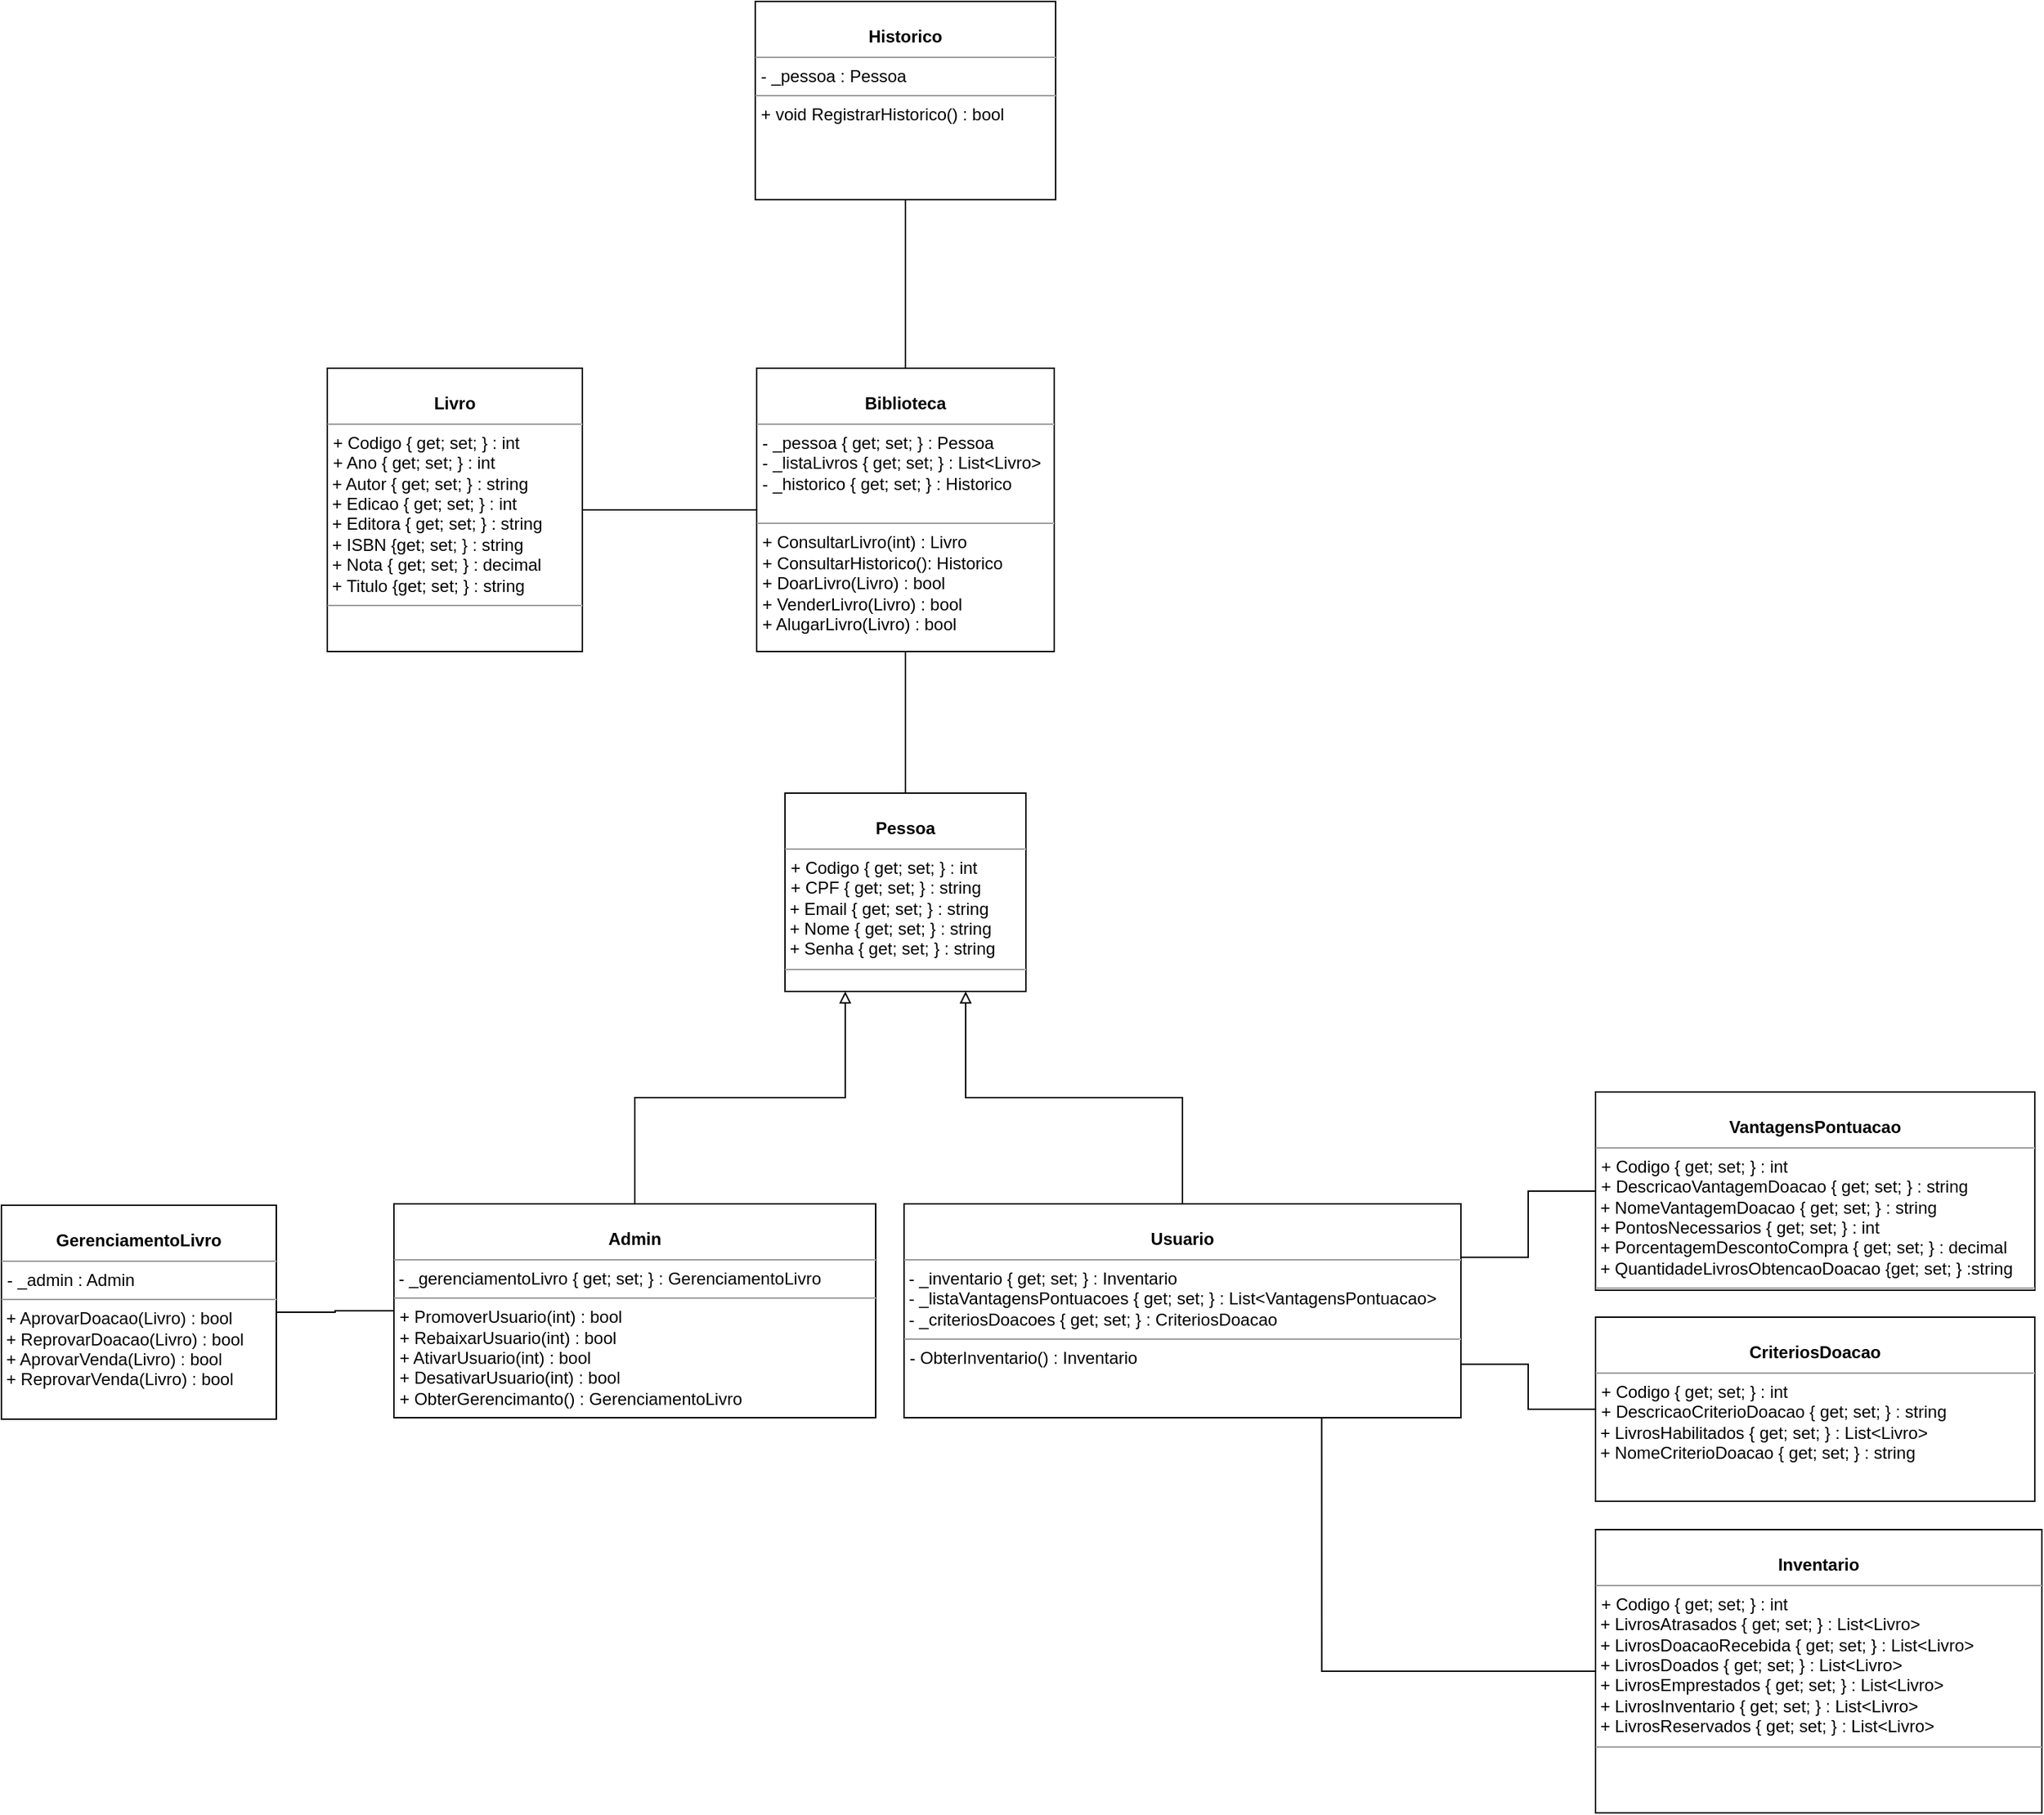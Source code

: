 <mxfile version="20.8.1" type="github">
  <diagram id="C5RBs43oDa-KdzZeNtuy" name="Page-1">
    <mxGraphModel dx="7" dy="794" grid="1" gridSize="10" guides="1" tooltips="1" connect="1" arrows="1" fold="1" page="1" pageScale="1" pageWidth="827" pageHeight="1169" math="0" shadow="0">
      <root>
        <mxCell id="WIyWlLk6GJQsqaUBKTNV-0" />
        <mxCell id="WIyWlLk6GJQsqaUBKTNV-1" parent="WIyWlLk6GJQsqaUBKTNV-0" />
        <mxCell id="RFLqyy4pMrzeT3K8V6dZ-0" value="&lt;p style=&quot;margin:0px;margin-top:4px;text-align:center;&quot;&gt;&lt;br&gt;&lt;b&gt;Biblioteca&lt;/b&gt;&lt;/p&gt;&lt;hr size=&quot;1&quot;&gt;&lt;p style=&quot;margin: 0px 0px 0px 4px;&quot;&gt;- _pessoa { get; set; } : Pessoa&lt;/p&gt;&lt;p style=&quot;margin: 0px 0px 0px 4px;&quot;&gt;- _listaLivros { get; set; } : List&amp;lt;Livro&amp;gt;&lt;/p&gt;&lt;p style=&quot;margin: 0px 0px 0px 4px;&quot;&gt;- _historico { get; set; } : Historico&lt;/p&gt;&lt;br&gt;&lt;hr size=&quot;1&quot;&gt;&lt;p style=&quot;margin:0px;margin-left:4px;&quot;&gt;+ ConsultarLivro(int) : Livro&lt;/p&gt;&lt;p style=&quot;margin:0px;margin-left:4px;&quot;&gt;+ ConsultarHistorico(): Historico&lt;/p&gt;&lt;p style=&quot;margin:0px;margin-left:4px;&quot;&gt;+ DoarLivro(Livro) : bool&lt;/p&gt;&lt;p style=&quot;margin:0px;margin-left:4px;&quot;&gt;+ VenderLivro(Livro) : bool&lt;/p&gt;&lt;p style=&quot;margin:0px;margin-left:4px;&quot;&gt;+ AlugarLivro(Livro) : bool&lt;/p&gt;" style="verticalAlign=top;align=left;overflow=fill;fontSize=12;fontFamily=Helvetica;html=1;rounded=0;shadow=0;comic=0;labelBackgroundColor=none;strokeWidth=1" vertex="1" parent="WIyWlLk6GJQsqaUBKTNV-1">
          <mxGeometry x="1543" y="349" width="210" height="200" as="geometry" />
        </mxCell>
        <mxCell id="RFLqyy4pMrzeT3K8V6dZ-13" style="edgeStyle=orthogonalEdgeStyle;rounded=0;orthogonalLoop=1;jettySize=auto;html=1;exitX=0.5;exitY=0;exitDx=0;exitDy=0;endArrow=none;endFill=0;" edge="1" parent="WIyWlLk6GJQsqaUBKTNV-1" source="RFLqyy4pMrzeT3K8V6dZ-1" target="RFLqyy4pMrzeT3K8V6dZ-0">
          <mxGeometry relative="1" as="geometry" />
        </mxCell>
        <mxCell id="RFLqyy4pMrzeT3K8V6dZ-1" value="&lt;p style=&quot;margin:0px;margin-top:4px;text-align:center;&quot;&gt;&lt;br&gt;&lt;b&gt;Pessoa&lt;/b&gt;&lt;/p&gt;&lt;hr size=&quot;1&quot;&gt;&lt;p style=&quot;margin: 0px 0px 0px 4px;&quot;&gt;+ Codigo { get; set; } : int&lt;/p&gt;&lt;p style=&quot;margin: 0px 0px 0px 4px;&quot;&gt;+ CPF { get; set; } : string&lt;/p&gt;&amp;nbsp;+ Email { get; set; } : string&amp;nbsp;&lt;br&gt;&amp;nbsp;+ Nome { get; set; } : string&lt;br&gt;&amp;nbsp;+ Senha { get; set; } : string&lt;br&gt;&lt;hr size=&quot;1&quot;&gt;&lt;p style=&quot;margin:0px;margin-left:4px;&quot;&gt;&lt;br&gt;&lt;/p&gt;&lt;p style=&quot;margin:0px;margin-left:4px;&quot;&gt;&lt;br&gt;&lt;/p&gt;" style="verticalAlign=top;align=left;overflow=fill;fontSize=12;fontFamily=Helvetica;html=1;rounded=0;shadow=0;comic=0;labelBackgroundColor=none;strokeWidth=1" vertex="1" parent="WIyWlLk6GJQsqaUBKTNV-1">
          <mxGeometry x="1563" y="649" width="170" height="140" as="geometry" />
        </mxCell>
        <mxCell id="RFLqyy4pMrzeT3K8V6dZ-2" style="edgeStyle=orthogonalEdgeStyle;rounded=0;orthogonalLoop=1;jettySize=auto;html=1;exitX=0.5;exitY=0;exitDx=0;exitDy=0;entryX=0.25;entryY=1;entryDx=0;entryDy=0;endArrow=block;endFill=0;" edge="1" parent="WIyWlLk6GJQsqaUBKTNV-1" source="RFLqyy4pMrzeT3K8V6dZ-3" target="RFLqyy4pMrzeT3K8V6dZ-1">
          <mxGeometry relative="1" as="geometry">
            <mxPoint x="1627" y="889" as="targetPoint" />
          </mxGeometry>
        </mxCell>
        <mxCell id="RFLqyy4pMrzeT3K8V6dZ-3" value="&lt;p style=&quot;margin:0px;margin-top:4px;text-align:center;&quot;&gt;&lt;br&gt;&lt;b&gt;Admin&lt;/b&gt;&lt;/p&gt;&lt;hr size=&quot;1&quot;&gt;&lt;p style=&quot;margin: 0px 0px 0px 4px;&quot;&gt;&lt;/p&gt;&amp;nbsp;- _gerenciamentoLivro { get; set; } : GerenciamentoLivro&lt;br&gt;&lt;hr size=&quot;1&quot;&gt;&lt;p style=&quot;margin:0px;margin-left:4px;&quot;&gt;+ PromoverUsuario(int) : bool&lt;/p&gt;&lt;p style=&quot;margin:0px;margin-left:4px;&quot;&gt;+ RebaixarUsuario(int) : bool&lt;br&gt;&lt;/p&gt;&lt;p style=&quot;margin:0px;margin-left:4px;&quot;&gt;+ AtivarUsuario(int) : bool&lt;br&gt;&lt;/p&gt;&lt;p style=&quot;margin:0px;margin-left:4px;&quot;&gt;+ DesativarUsuario(int) : bool&lt;br&gt;&lt;/p&gt;&lt;p style=&quot;margin:0px;margin-left:4px;&quot;&gt;+ ObterGerencimanto() : GerenciamentoLivro&lt;/p&gt;&lt;p style=&quot;margin:0px;margin-left:4px;&quot;&gt;&lt;br&gt;&lt;/p&gt;" style="verticalAlign=top;align=left;overflow=fill;fontSize=12;fontFamily=Helvetica;html=1;rounded=0;shadow=0;comic=0;labelBackgroundColor=none;strokeWidth=1" vertex="1" parent="WIyWlLk6GJQsqaUBKTNV-1">
          <mxGeometry x="1287" y="939" width="340" height="151" as="geometry" />
        </mxCell>
        <mxCell id="RFLqyy4pMrzeT3K8V6dZ-4" style="edgeStyle=orthogonalEdgeStyle;rounded=0;orthogonalLoop=1;jettySize=auto;html=1;exitX=0.5;exitY=0;exitDx=0;exitDy=0;entryX=0.75;entryY=1;entryDx=0;entryDy=0;endArrow=block;endFill=0;" edge="1" parent="WIyWlLk6GJQsqaUBKTNV-1" source="RFLqyy4pMrzeT3K8V6dZ-5" target="RFLqyy4pMrzeT3K8V6dZ-1">
          <mxGeometry relative="1" as="geometry">
            <mxPoint x="1647" y="909" as="targetPoint" />
          </mxGeometry>
        </mxCell>
        <mxCell id="RFLqyy4pMrzeT3K8V6dZ-5" value="&lt;p style=&quot;margin:0px;margin-top:4px;text-align:center;&quot;&gt;&lt;br&gt;&lt;b&gt;Usuario&lt;/b&gt;&lt;/p&gt;&lt;hr size=&quot;1&quot;&gt;&lt;p style=&quot;margin: 0px 0px 0px 4px;&quot;&gt;&lt;/p&gt;&amp;nbsp;-&amp;nbsp;_inventario { get; set; } : Inventario&amp;nbsp;&lt;br&gt;&amp;nbsp;- _listaVantagensPontuacoes { get; set; } : List&amp;lt;VantagensPontuacao&amp;gt;&lt;br&gt;&amp;nbsp;- _criteriosDoacoes { get; set; } : CriteriosDoacao&lt;br&gt;&lt;hr size=&quot;1&quot;&gt;&lt;p style=&quot;margin:0px;margin-left:4px;&quot;&gt;- ObterInventario() : Inventario&lt;/p&gt;&lt;p style=&quot;margin:0px;margin-left:4px;&quot;&gt;&lt;br&gt;&lt;/p&gt;" style="verticalAlign=top;align=left;overflow=fill;fontSize=12;fontFamily=Helvetica;html=1;rounded=0;shadow=0;comic=0;labelBackgroundColor=none;strokeWidth=1" vertex="1" parent="WIyWlLk6GJQsqaUBKTNV-1">
          <mxGeometry x="1647" y="939" width="393" height="151" as="geometry" />
        </mxCell>
        <mxCell id="RFLqyy4pMrzeT3K8V6dZ-14" style="edgeStyle=orthogonalEdgeStyle;rounded=0;orthogonalLoop=1;jettySize=auto;html=1;exitX=0.5;exitY=1;exitDx=0;exitDy=0;endArrow=none;endFill=0;" edge="1" parent="WIyWlLk6GJQsqaUBKTNV-1" source="RFLqyy4pMrzeT3K8V6dZ-6" target="RFLqyy4pMrzeT3K8V6dZ-0">
          <mxGeometry relative="1" as="geometry" />
        </mxCell>
        <mxCell id="RFLqyy4pMrzeT3K8V6dZ-6" value="&lt;p style=&quot;margin:0px;margin-top:4px;text-align:center;&quot;&gt;&lt;br&gt;&lt;b&gt;Historico&lt;/b&gt;&lt;/p&gt;&lt;hr size=&quot;1&quot;&gt;&lt;p style=&quot;margin: 0px 0px 0px 4px;&quot;&gt;-&amp;nbsp;_pessoa : Pessoa&lt;br&gt;&lt;/p&gt;&lt;hr size=&quot;1&quot;&gt;&lt;p style=&quot;margin:0px;margin-left:4px;&quot;&gt;+ void RegistrarHistorico() : bool&lt;br&gt;&lt;/p&gt;&lt;p style=&quot;margin:0px;margin-left:4px;&quot;&gt;&lt;br&gt;&lt;/p&gt;" style="verticalAlign=top;align=left;overflow=fill;fontSize=12;fontFamily=Helvetica;html=1;rounded=0;shadow=0;comic=0;labelBackgroundColor=none;strokeWidth=1" vertex="1" parent="WIyWlLk6GJQsqaUBKTNV-1">
          <mxGeometry x="1542" y="90" width="212" height="140" as="geometry" />
        </mxCell>
        <mxCell id="RFLqyy4pMrzeT3K8V6dZ-19" style="edgeStyle=orthogonalEdgeStyle;rounded=0;orthogonalLoop=1;jettySize=auto;html=1;exitX=0;exitY=0.5;exitDx=0;exitDy=0;entryX=1;entryY=0.25;entryDx=0;entryDy=0;endArrow=none;endFill=0;" edge="1" parent="WIyWlLk6GJQsqaUBKTNV-1" source="RFLqyy4pMrzeT3K8V6dZ-8" target="RFLqyy4pMrzeT3K8V6dZ-5">
          <mxGeometry relative="1" as="geometry" />
        </mxCell>
        <mxCell id="RFLqyy4pMrzeT3K8V6dZ-8" value="&lt;p style=&quot;margin:0px;margin-top:4px;text-align:center;&quot;&gt;&lt;br&gt;&lt;b&gt;VantagensPontuacao&lt;/b&gt;&lt;/p&gt;&lt;hr size=&quot;1&quot;&gt;&lt;p style=&quot;margin: 0px 0px 0px 4px;&quot;&gt;+ Codigo { get; set; } : int&lt;/p&gt;&lt;p style=&quot;margin: 0px 0px 0px 4px;&quot;&gt;+ DescricaoVantagemDoacao { get; set; } : string&lt;/p&gt;&amp;nbsp;+ NomeVantagemDoacao { get; set; } : string&amp;nbsp;&lt;br&gt;&amp;nbsp;+ PontosNecessarios { get; set; } : int&lt;br&gt;&amp;nbsp;+ PorcentagemDescontoCompra { get; set; } : decimal&lt;br&gt;&amp;nbsp;+&amp;nbsp;QuantidadeLivrosObtencaoDoacao {get; set; } :string&lt;br&gt;&lt;hr size=&quot;1&quot;&gt;&lt;p style=&quot;margin:0px;margin-left:4px;&quot;&gt;&lt;br&gt;&lt;/p&gt;&lt;p style=&quot;margin:0px;margin-left:4px;&quot;&gt;&lt;br&gt;&lt;/p&gt;" style="verticalAlign=top;align=left;overflow=fill;fontSize=12;fontFamily=Helvetica;html=1;rounded=0;shadow=0;comic=0;labelBackgroundColor=none;strokeWidth=1" vertex="1" parent="WIyWlLk6GJQsqaUBKTNV-1">
          <mxGeometry x="2135" y="860" width="310" height="140" as="geometry" />
        </mxCell>
        <mxCell id="RFLqyy4pMrzeT3K8V6dZ-20" style="edgeStyle=orthogonalEdgeStyle;rounded=0;orthogonalLoop=1;jettySize=auto;html=1;exitX=0;exitY=0.5;exitDx=0;exitDy=0;entryX=1;entryY=0.75;entryDx=0;entryDy=0;endArrow=none;endFill=0;" edge="1" parent="WIyWlLk6GJQsqaUBKTNV-1" source="RFLqyy4pMrzeT3K8V6dZ-9" target="RFLqyy4pMrzeT3K8V6dZ-5">
          <mxGeometry relative="1" as="geometry" />
        </mxCell>
        <mxCell id="RFLqyy4pMrzeT3K8V6dZ-9" value="&lt;p style=&quot;margin:0px;margin-top:4px;text-align:center;&quot;&gt;&lt;br&gt;&lt;b&gt;CriteriosDoacao&lt;/b&gt;&lt;br&gt;&lt;/p&gt;&lt;hr size=&quot;1&quot;&gt;&lt;p style=&quot;margin: 0px 0px 0px 4px;&quot;&gt;+ Codigo { get; set; } : int&lt;/p&gt;&lt;p style=&quot;margin: 0px 0px 0px 4px;&quot;&gt;+ DescricaoCriterioDoacao { get; set; } : string&lt;/p&gt;&amp;nbsp;+ LivrosHabilitados { get; set; } : List&amp;lt;Livro&amp;gt;&lt;br&gt;&amp;nbsp;+ NomeCriterioDoacao { get; set; } : string&lt;p style=&quot;margin:0px;margin-left:4px;&quot;&gt;&lt;br&gt;&lt;/p&gt;&lt;p style=&quot;margin:0px;margin-left:4px;&quot;&gt;&lt;br&gt;&lt;/p&gt;" style="verticalAlign=top;align=left;overflow=fill;fontSize=12;fontFamily=Helvetica;html=1;rounded=0;shadow=0;comic=0;labelBackgroundColor=none;strokeWidth=1" vertex="1" parent="WIyWlLk6GJQsqaUBKTNV-1">
          <mxGeometry x="2135" y="1019" width="310" height="130" as="geometry" />
        </mxCell>
        <mxCell id="RFLqyy4pMrzeT3K8V6dZ-21" style="edgeStyle=orthogonalEdgeStyle;rounded=0;orthogonalLoop=1;jettySize=auto;html=1;exitX=1;exitY=0.5;exitDx=0;exitDy=0;endArrow=none;endFill=0;" edge="1" parent="WIyWlLk6GJQsqaUBKTNV-1" source="RFLqyy4pMrzeT3K8V6dZ-10" target="RFLqyy4pMrzeT3K8V6dZ-3">
          <mxGeometry relative="1" as="geometry" />
        </mxCell>
        <mxCell id="RFLqyy4pMrzeT3K8V6dZ-10" value="&lt;p style=&quot;margin:0px;margin-top:4px;text-align:center;&quot;&gt;&lt;br&gt;&lt;b&gt;GerenciamentoLivro&lt;/b&gt;&lt;/p&gt;&lt;hr size=&quot;1&quot;&gt;&lt;p style=&quot;margin: 0px 0px 0px 4px;&quot;&gt;&lt;span style=&quot;background-color: initial;&quot;&gt;- _admin : Admin&lt;/span&gt;&lt;/p&gt;&lt;hr size=&quot;1&quot;&gt;&lt;p style=&quot;margin:0px;margin-left:4px;&quot;&gt;&lt;/p&gt;&amp;nbsp;&lt;span style=&quot;background-color: initial;&quot;&gt;+ AprovarDoacao(Livro) : bool&lt;br&gt;&lt;/span&gt;&amp;nbsp;+ ReprovarDoacao(Livro) : bool&lt;br&gt;&amp;nbsp;+ AprovarVenda(Livro) : bool&lt;br&gt;&amp;nbsp;+ ReprovarVenda(Livro) : bool" style="verticalAlign=top;align=left;overflow=fill;fontSize=12;fontFamily=Helvetica;html=1;rounded=0;shadow=0;comic=0;labelBackgroundColor=none;strokeWidth=1" vertex="1" parent="WIyWlLk6GJQsqaUBKTNV-1">
          <mxGeometry x="1010" y="940" width="194" height="151" as="geometry" />
        </mxCell>
        <mxCell id="RFLqyy4pMrzeT3K8V6dZ-18" style="edgeStyle=orthogonalEdgeStyle;rounded=0;orthogonalLoop=1;jettySize=auto;html=1;exitX=1;exitY=0.5;exitDx=0;exitDy=0;entryX=0;entryY=0.5;entryDx=0;entryDy=0;endArrow=none;endFill=0;" edge="1" parent="WIyWlLk6GJQsqaUBKTNV-1" source="RFLqyy4pMrzeT3K8V6dZ-17" target="RFLqyy4pMrzeT3K8V6dZ-0">
          <mxGeometry relative="1" as="geometry" />
        </mxCell>
        <mxCell id="RFLqyy4pMrzeT3K8V6dZ-17" value="&lt;p style=&quot;margin:0px;margin-top:4px;text-align:center;&quot;&gt;&lt;br&gt;&lt;b&gt;Livro&lt;/b&gt;&lt;/p&gt;&lt;hr size=&quot;1&quot;&gt;&lt;p style=&quot;margin: 0px 0px 0px 4px;&quot;&gt;+ Codigo { get; set; } : int&lt;/p&gt;&lt;p style=&quot;margin: 0px 0px 0px 4px;&quot;&gt;+ Ano { get; set; } : int&lt;/p&gt;&amp;nbsp;+ Autor { get; set; } : string&amp;nbsp;&lt;br&gt;&amp;nbsp;+ Edicao { get; set; } : int&lt;br&gt;&amp;nbsp;+ Editora { get; set; } : string&lt;br&gt;&amp;nbsp;+&amp;nbsp;ISBN {get; set; } : string&lt;br&gt;&amp;nbsp;+ Nota { get; set; } : decimal&lt;br&gt;&amp;nbsp;+&amp;nbsp;Titulo {get; set; } : string&lt;br&gt;&lt;hr size=&quot;1&quot;&gt;&lt;p style=&quot;margin:0px;margin-left:4px;&quot;&gt;&lt;br&gt;&lt;/p&gt;&lt;p style=&quot;margin:0px;margin-left:4px;&quot;&gt;&lt;br&gt;&lt;/p&gt;" style="verticalAlign=top;align=left;overflow=fill;fontSize=12;fontFamily=Helvetica;html=1;rounded=0;shadow=0;comic=0;labelBackgroundColor=none;strokeWidth=1" vertex="1" parent="WIyWlLk6GJQsqaUBKTNV-1">
          <mxGeometry x="1240" y="349" width="180" height="200" as="geometry" />
        </mxCell>
        <mxCell id="RFLqyy4pMrzeT3K8V6dZ-23" style="edgeStyle=orthogonalEdgeStyle;rounded=0;orthogonalLoop=1;jettySize=auto;html=1;exitX=0;exitY=0.5;exitDx=0;exitDy=0;entryX=0.75;entryY=1;entryDx=0;entryDy=0;endArrow=none;endFill=0;" edge="1" parent="WIyWlLk6GJQsqaUBKTNV-1" source="RFLqyy4pMrzeT3K8V6dZ-22" target="RFLqyy4pMrzeT3K8V6dZ-5">
          <mxGeometry relative="1" as="geometry" />
        </mxCell>
        <mxCell id="RFLqyy4pMrzeT3K8V6dZ-22" value="&lt;p style=&quot;margin:0px;margin-top:4px;text-align:center;&quot;&gt;&lt;br&gt;&lt;b&gt;Inventario&lt;/b&gt;&lt;/p&gt;&lt;hr size=&quot;1&quot;&gt;&lt;p style=&quot;margin: 0px 0px 0px 4px;&quot;&gt;&lt;span style=&quot;background-color: initial;&quot;&gt;+ Codigo { get; set; } : int&lt;/span&gt;&lt;br&gt;&lt;/p&gt;&amp;nbsp;+ LivrosAtrasados { get; set; } : List&amp;lt;Livro&amp;gt;&amp;nbsp;&lt;br&gt;&amp;nbsp;+ LivrosDoacaoRecebida { get; set; } : List&amp;lt;Livro&amp;gt;&amp;nbsp;&lt;br&gt;&amp;nbsp;+ LivrosDoados { get; set; } : List&amp;lt;Livro&amp;gt;&amp;nbsp;&lt;br&gt;&amp;nbsp;+ LivrosEmprestados { get; set; } : List&amp;lt;Livro&amp;gt;&amp;nbsp;&lt;br&gt;&amp;nbsp;+ LivrosInventario { get; set; } : List&amp;lt;Livro&amp;gt;&amp;nbsp;&lt;br&gt;&amp;nbsp;+ LivrosReservados { get; set; } : List&amp;lt;Livro&amp;gt;&amp;nbsp;&lt;hr size=&quot;1&quot;&gt;&lt;p style=&quot;margin:0px;margin-left:4px;&quot;&gt;&lt;br&gt;&lt;/p&gt;&lt;p style=&quot;margin:0px;margin-left:4px;&quot;&gt;&lt;br&gt;&lt;/p&gt;" style="verticalAlign=top;align=left;overflow=fill;fontSize=12;fontFamily=Helvetica;html=1;rounded=0;shadow=0;comic=0;labelBackgroundColor=none;strokeWidth=1" vertex="1" parent="WIyWlLk6GJQsqaUBKTNV-1">
          <mxGeometry x="2135" y="1169" width="315" height="200" as="geometry" />
        </mxCell>
      </root>
    </mxGraphModel>
  </diagram>
</mxfile>
